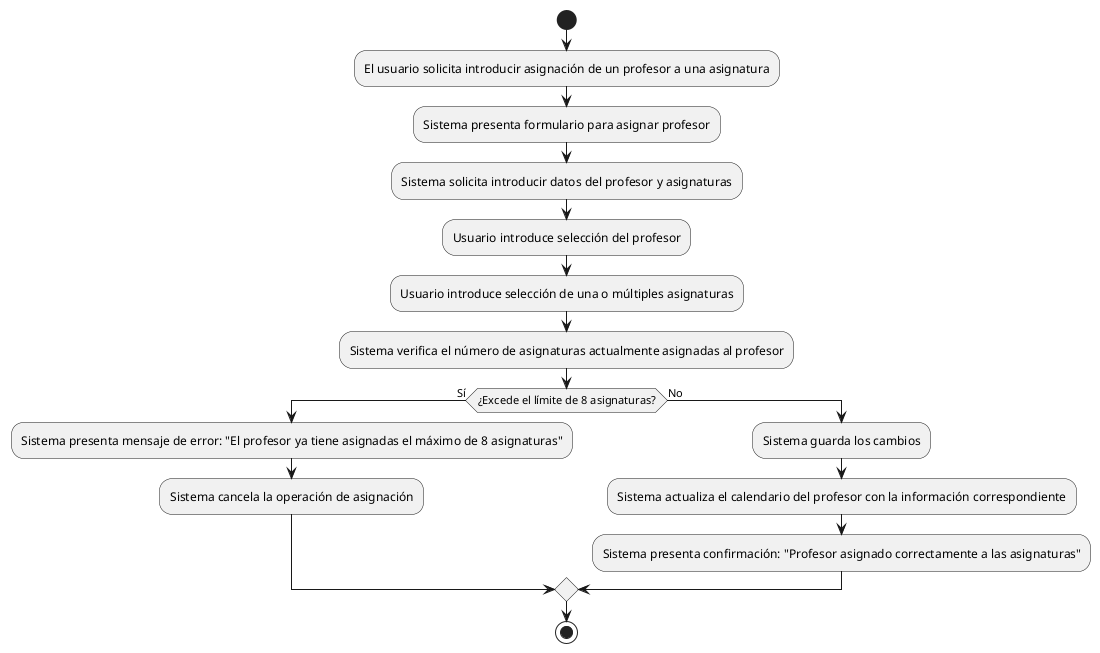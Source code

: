 @startuml 
start
:El usuario solicita introducir asignación de un profesor a una asignatura;
:Sistema presenta formulario para asignar profesor;
:Sistema solicita introducir datos del profesor y asignaturas;
:Usuario introduce selección del profesor;
:Usuario introduce selección de una o múltiples asignaturas;
:Sistema verifica el número de asignaturas actualmente asignadas al profesor;
if (¿Excede el límite de 8 asignaturas?) then (Sí)
  :Sistema presenta mensaje de error: "El profesor ya tiene asignadas el máximo de 8 asignaturas";
  :Sistema cancela la operación de asignación;
else (No)
  :Sistema guarda los cambios;
  :Sistema actualiza el calendario del profesor con la información correspondiente;
  :Sistema presenta confirmación: "Profesor asignado correctamente a las asignaturas";
endif
stop
@enduml

